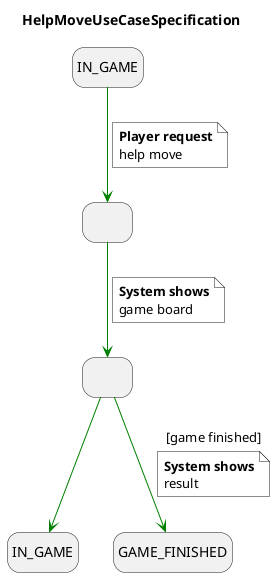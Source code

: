 @startuml HelpMoveUseCaseSpecification
title HelpMoveUseCaseSpecification
skinparam NoteBackgroundColor white
hide empty description
state IN_GAME as "IN_GAME"
state IN_GAME_FINISH as "IN_GAME"
state startedGame as " "
state state1 as " "

' [*] --> IN_GAME
IN_GAME -[#green]-> startedGame
note on link #white
 <b>Player request
 help move
end note
startedGame-[#green]-> state1
note on link
  <b>System shows
  game board
end note

state1 -[#green]-> IN_GAME_FINISH
state1 -[#green]-> GAME_FINISHED : [game finished]
note on link
  <b>System shows
  result
end note

@enduml